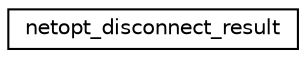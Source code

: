 digraph "Graphical Class Hierarchy"
{
 // LATEX_PDF_SIZE
  edge [fontname="Helvetica",fontsize="10",labelfontname="Helvetica",labelfontsize="10"];
  node [fontname="Helvetica",fontsize="10",shape=record];
  rankdir="LR";
  Node0 [label="netopt_disconnect_result",height=0.2,width=0.4,color="black", fillcolor="white", style="filled",URL="$structnetopt__disconnect__result.html",tooltip="Basic disconnect result."];
}
